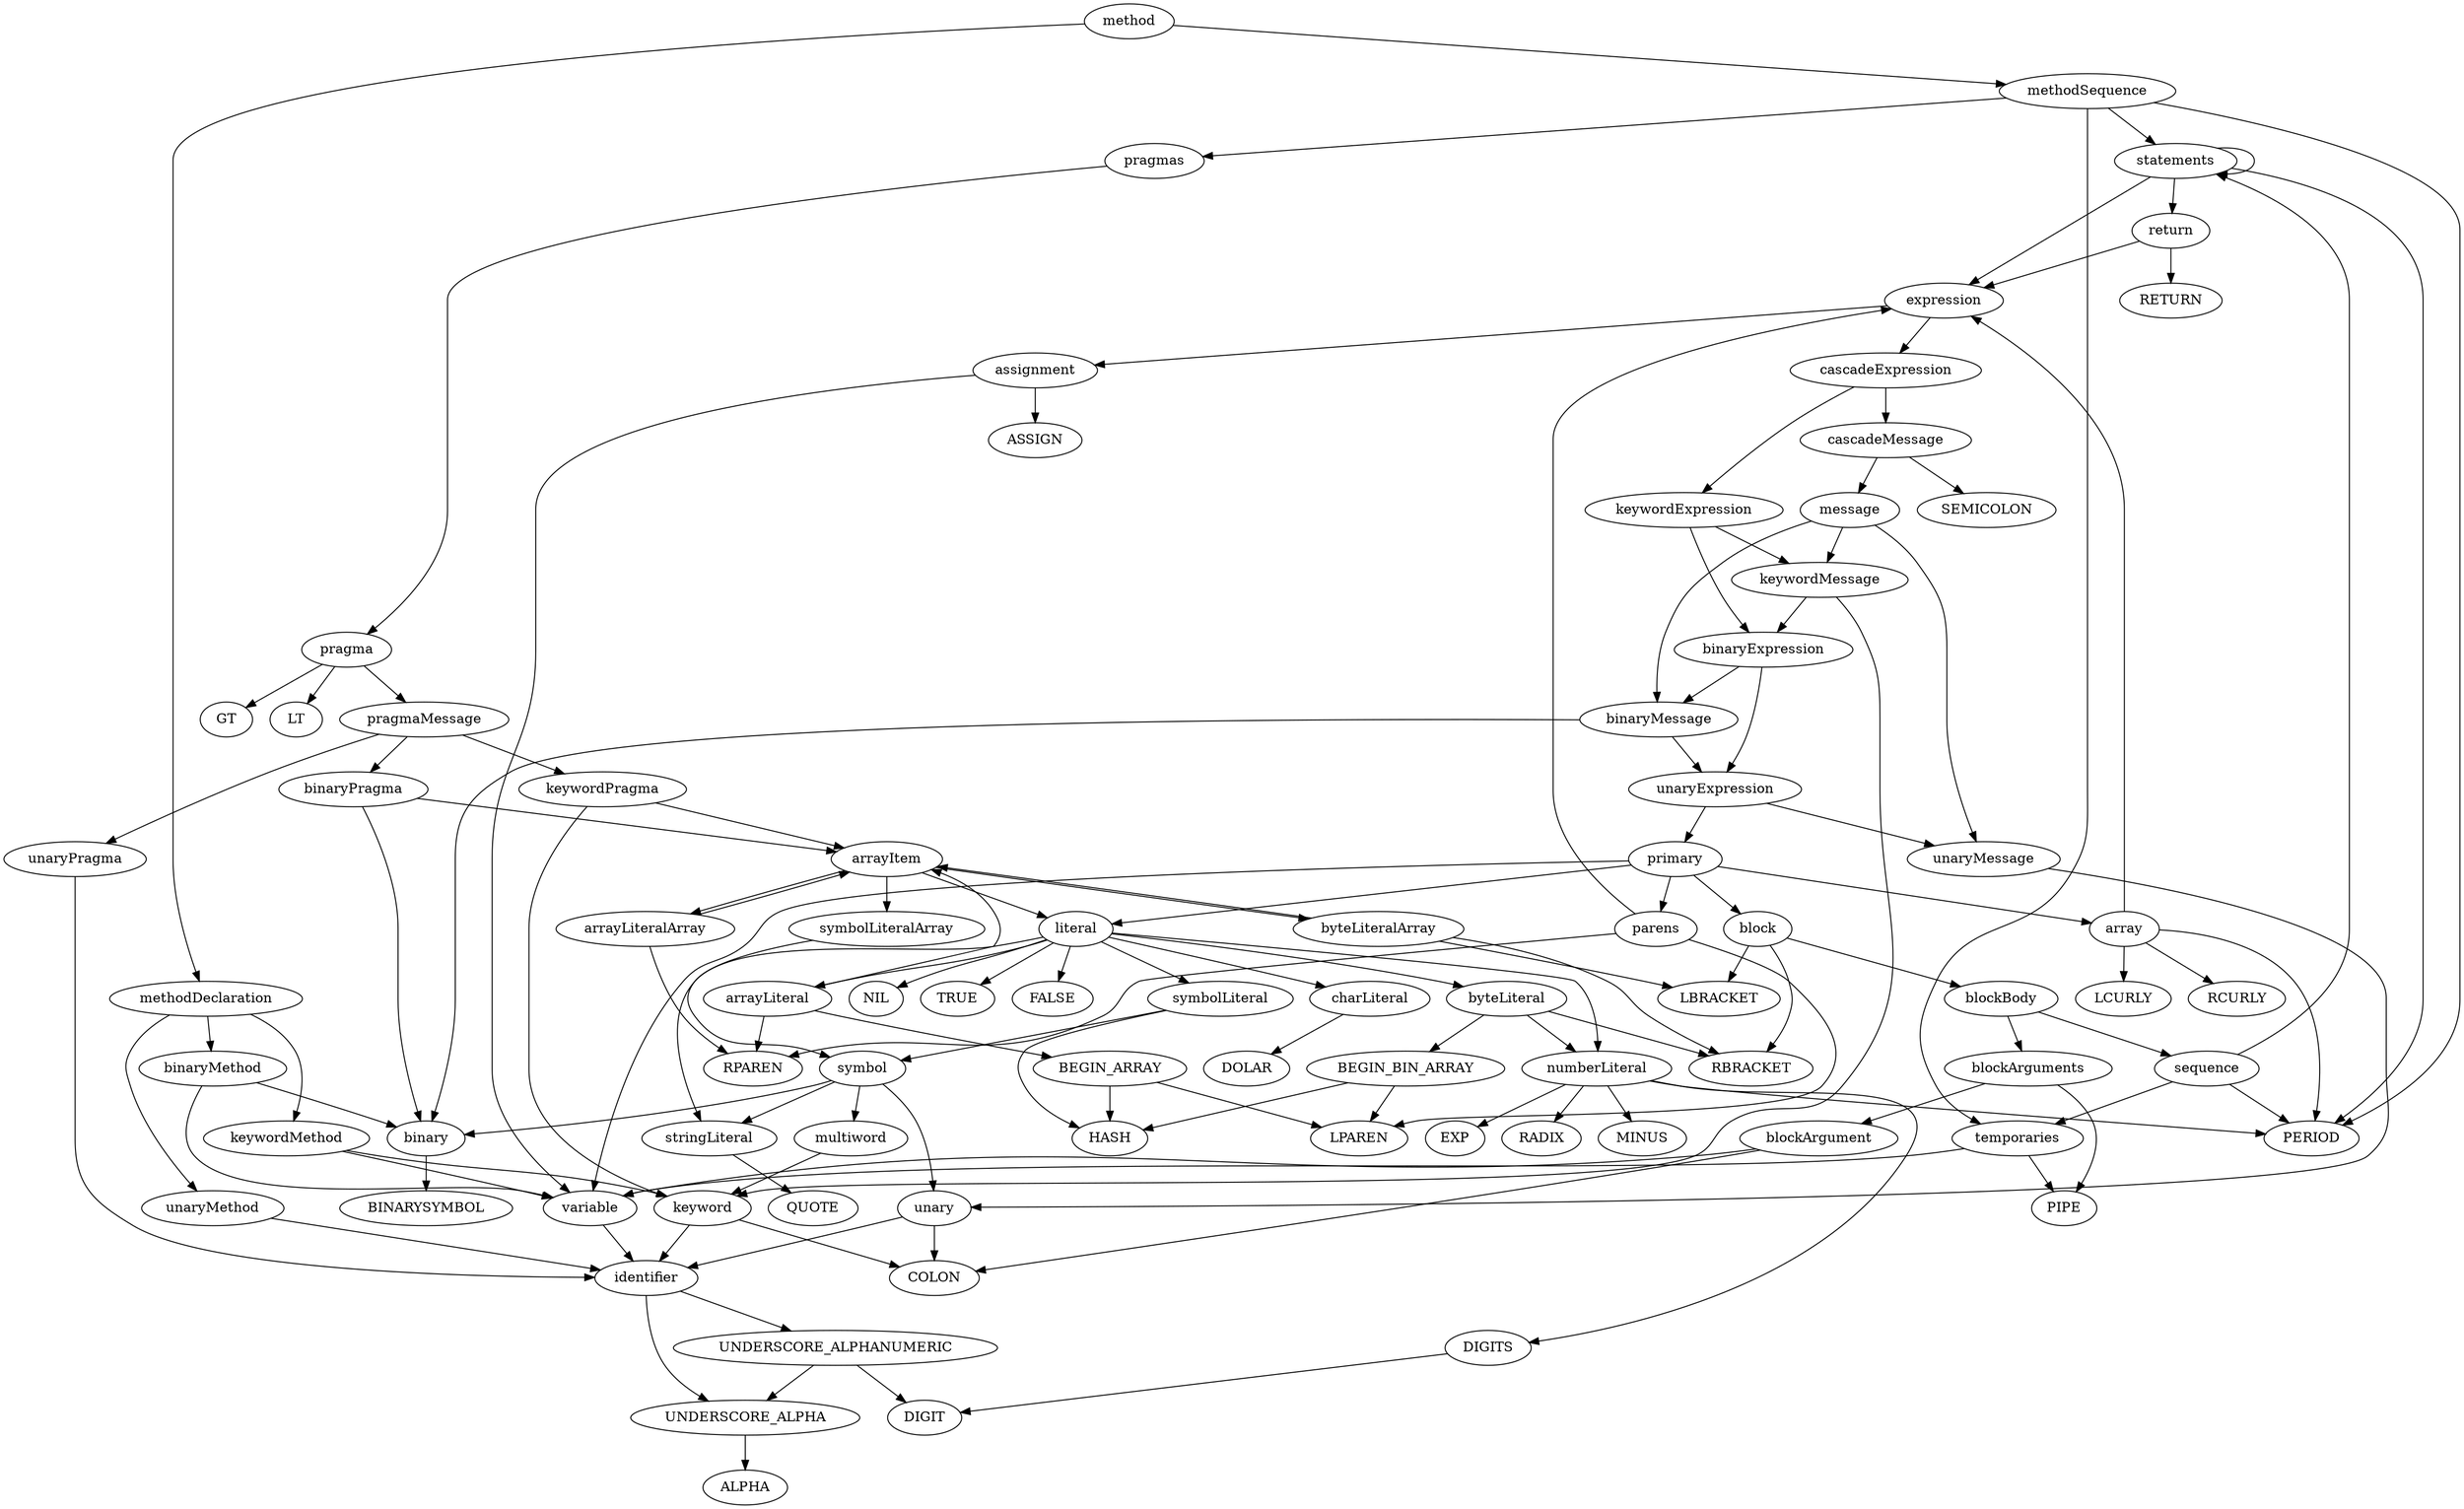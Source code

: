digraph {
method -> methodDeclaration;
methodDeclaration -> keywordMethod;
keywordMethod -> keyword;
keyword -> identifier;
identifier -> UNDERSCORE_ALPHA;
UNDERSCORE_ALPHA -> ALPHA;
identifier -> UNDERSCORE_ALPHANUMERIC;
UNDERSCORE_ALPHANUMERIC -> UNDERSCORE_ALPHA;
UNDERSCORE_ALPHANUMERIC -> DIGIT;
keyword -> COLON;
keywordMethod -> variable;
variable -> identifier;
methodDeclaration -> unaryMethod;
unaryMethod -> identifier;
methodDeclaration -> binaryMethod;
binaryMethod -> binary;
binary -> BINARYSYMBOL;
binaryMethod -> variable;
method -> methodSequence;
methodSequence -> PERIOD;
methodSequence -> pragmas;
pragmas -> pragma;
pragma -> LT;
pragma -> pragmaMessage;
pragmaMessage -> keywordPragma;
keywordPragma -> keyword;
keywordPragma -> arrayItem;
arrayItem -> literal;
literal -> numberLiteral;
numberLiteral -> DIGITS;
DIGITS -> DIGIT;
numberLiteral -> RADIX;
numberLiteral -> MINUS;
numberLiteral -> PERIOD;
numberLiteral -> EXP;
literal -> stringLiteral;
stringLiteral -> QUOTE;
literal -> charLiteral;
charLiteral -> DOLAR;
literal -> arrayLiteral;
arrayLiteral -> BEGIN_ARRAY;
BEGIN_ARRAY -> HASH;
BEGIN_ARRAY -> LPAREN;
arrayLiteral -> arrayItem;
arrayLiteral -> RPAREN;
literal -> byteLiteral;
byteLiteral -> BEGIN_BIN_ARRAY;
BEGIN_BIN_ARRAY -> HASH;
BEGIN_BIN_ARRAY -> LPAREN;
byteLiteral -> numberLiteral;
byteLiteral -> RBRACKET;
literal -> symbolLiteral;
symbolLiteral -> HASH;
symbolLiteral -> symbol;
symbol -> unary;
unary -> identifier;
unary -> COLON;
symbol -> binary;
symbol -> multiword;
multiword -> keyword;
symbol -> stringLiteral;
literal -> NIL;
literal -> TRUE;
literal -> FALSE;
arrayItem -> symbolLiteralArray;
symbolLiteralArray -> symbol;
arrayItem -> arrayLiteralArray;
arrayLiteralArray -> RPAREN;
arrayLiteralArray -> arrayItem;
arrayItem -> byteLiteralArray;
byteLiteralArray -> LBRACKET;
byteLiteralArray -> arrayItem;
byteLiteralArray -> RBRACKET;
pragmaMessage -> unaryPragma;
unaryPragma -> identifier;
pragmaMessage -> binaryPragma;
binaryPragma -> binary;
binaryPragma -> arrayItem;
pragma -> GT;
methodSequence -> temporaries;
temporaries -> PIPE;
temporaries -> variable;
methodSequence -> statements;
statements -> expression;
expression -> assignment;
assignment -> variable;
assignment -> ASSIGN;
expression -> cascadeExpression;
cascadeExpression -> keywordExpression;
keywordExpression -> binaryExpression;
binaryExpression -> unaryExpression;
unaryExpression -> primary;
primary -> literal;
primary -> variable;
primary -> block;
block -> LBRACKET;
block -> blockBody;
blockBody -> blockArguments;
blockArguments -> blockArgument;
blockArgument -> COLON;
blockArgument -> variable;
blockArguments -> PIPE;
blockBody -> sequence;
sequence -> temporaries;
sequence -> PERIOD;
sequence -> statements;
block -> RBRACKET;
primary -> parens;
parens -> LPAREN;
parens -> expression;
parens -> RPAREN;
primary -> array;
array -> LCURLY;
array -> expression;
array -> PERIOD;
array -> RCURLY;
unaryExpression -> unaryMessage;
unaryMessage -> unary;
binaryExpression -> binaryMessage;
binaryMessage -> binary;
binaryMessage -> unaryExpression;
keywordExpression -> keywordMessage;
keywordMessage -> keyword;
keywordMessage -> binaryExpression;
cascadeExpression -> cascadeMessage;
cascadeMessage -> SEMICOLON;
cascadeMessage -> message;
message -> keywordMessage;
message -> binaryMessage;
message -> unaryMessage;
statements -> PERIOD;
statements -> statements;
statements -> return;
return -> RETURN;
return -> expression;
}